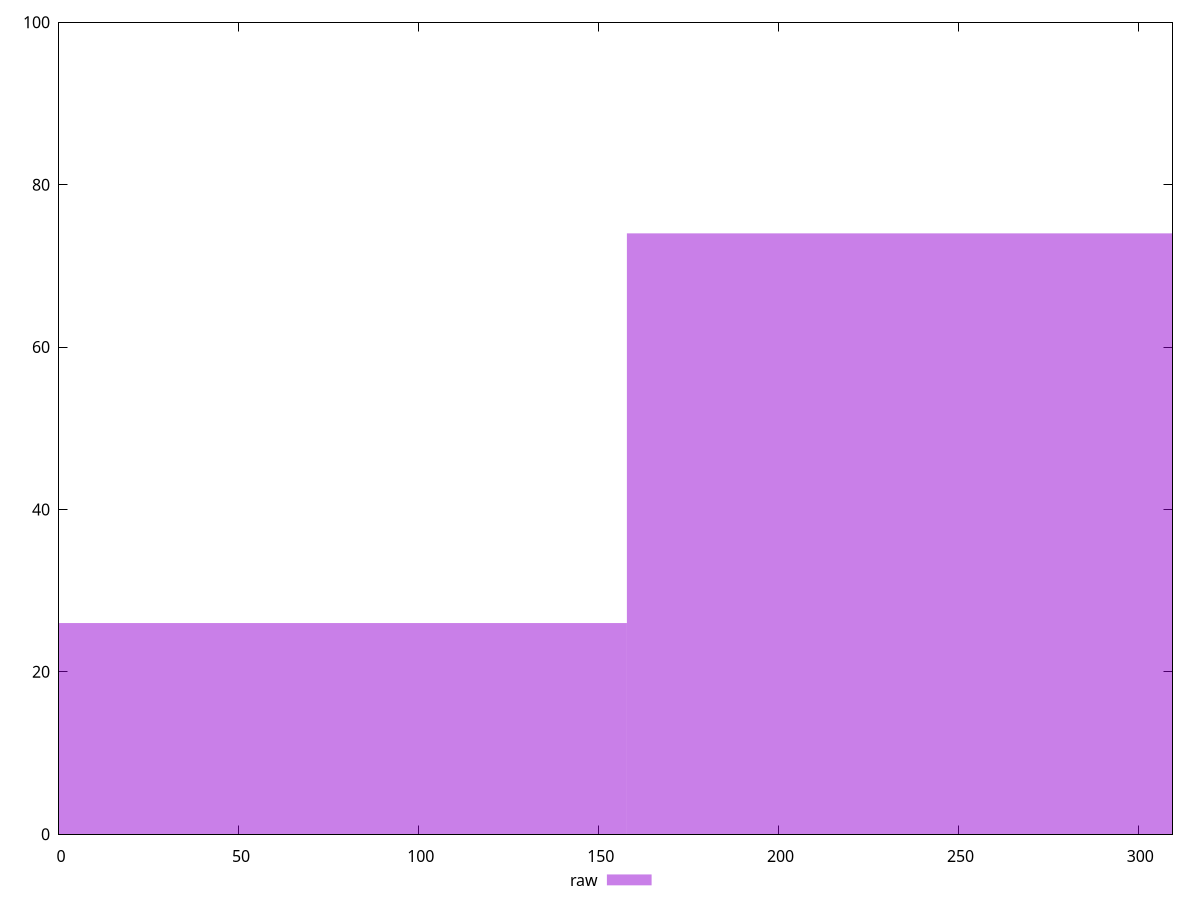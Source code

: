 reset

$raw <<EOF
315.68838045404635 74
0 26
EOF

set key outside below
set boxwidth 315.68838045404635
set xrange [0:309.492]
set yrange [0:100]
set trange [0:100]
set style fill transparent solid 0.5 noborder
set terminal svg size 640, 490 enhanced background rgb 'white'
set output "report_00018_2021-02-10T15-25-16.877Z/uses-rel-preconnect/samples/pages/raw/histogram.svg"

plot $raw title "raw" with boxes

reset
